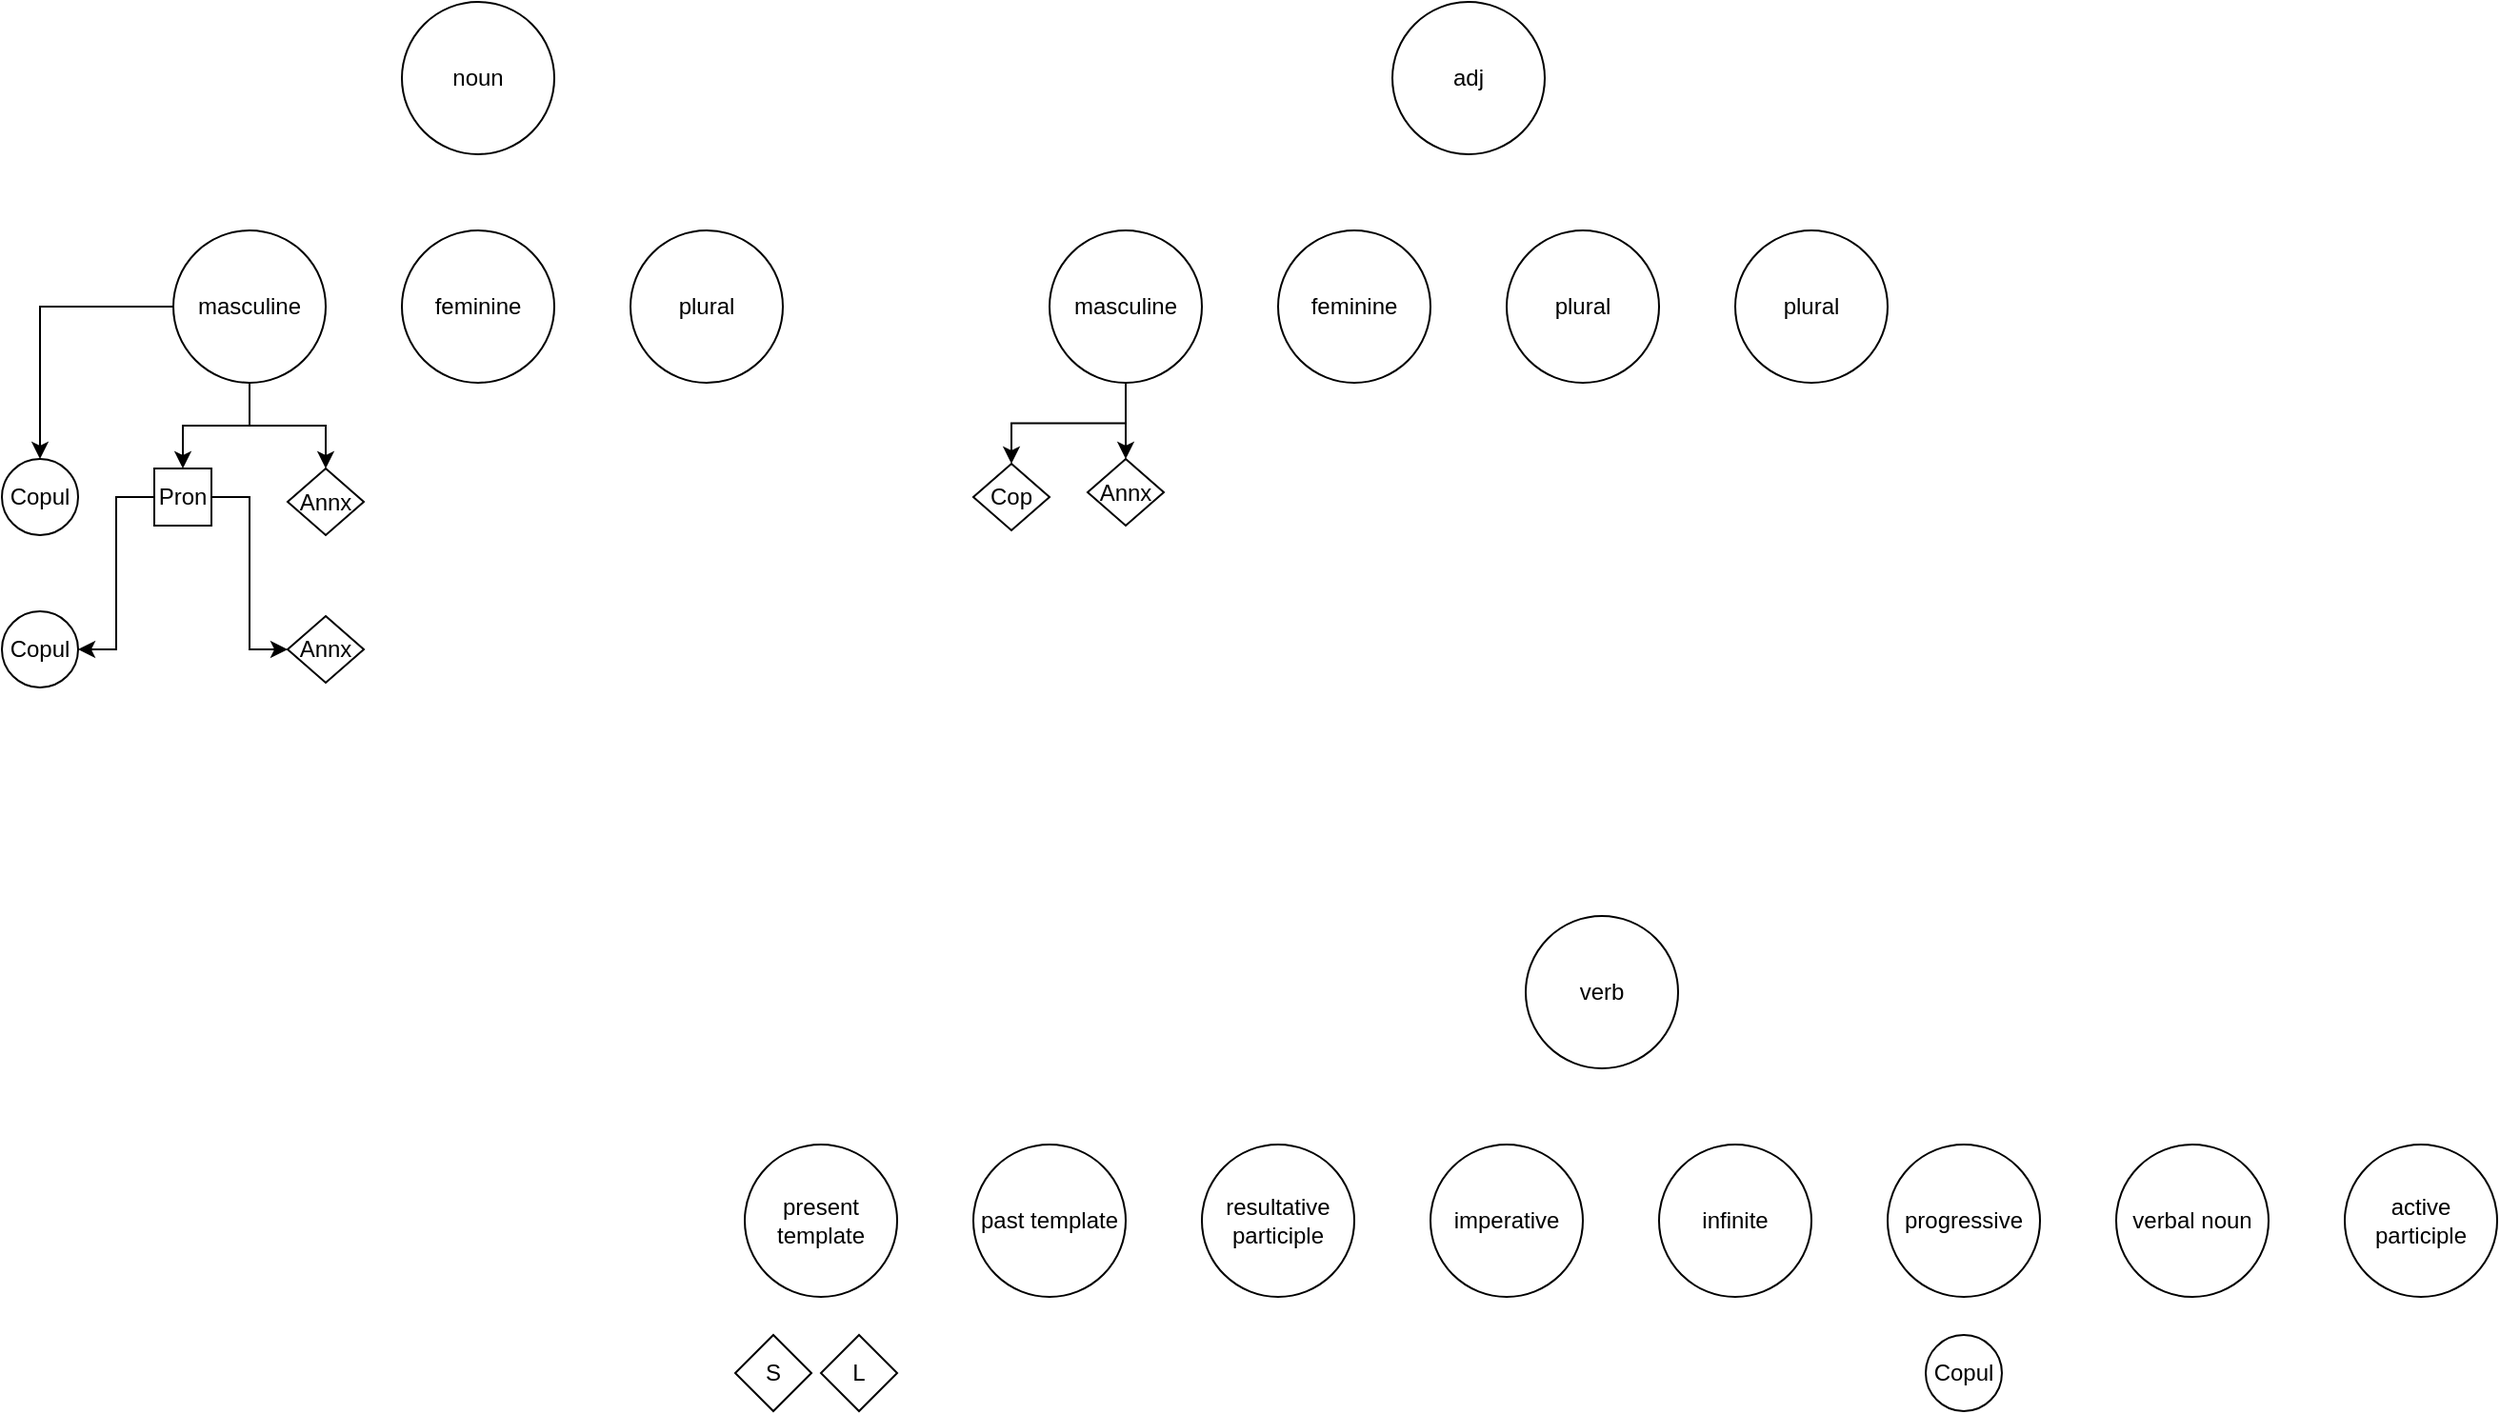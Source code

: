 <mxfile version="20.4.0" type="device"><diagram id="LEkkZYqjJEII-hEBwD57" name="Page-1"><mxGraphModel dx="1216" dy="634" grid="1" gridSize="10" guides="1" tooltips="1" connect="1" arrows="1" fold="1" page="1" pageScale="1" pageWidth="850" pageHeight="1100" math="0" shadow="0"><root><mxCell id="0"/><mxCell id="1" parent="0"/><mxCell id="-ariA-NRvoNeqUhOlsxo-1" value="noun" style="ellipse;whiteSpace=wrap;html=1;aspect=fixed;" parent="1" vertex="1"><mxGeometry x="250" y="40" width="80" height="80" as="geometry"/></mxCell><mxCell id="-ariA-NRvoNeqUhOlsxo-58" style="edgeStyle=orthogonalEdgeStyle;rounded=0;orthogonalLoop=1;jettySize=auto;html=1;entryX=0.5;entryY=0;entryDx=0;entryDy=0;" parent="1" source="-ariA-NRvoNeqUhOlsxo-2" target="-ariA-NRvoNeqUhOlsxo-28" edge="1"><mxGeometry relative="1" as="geometry"/></mxCell><mxCell id="-ariA-NRvoNeqUhOlsxo-59" style="edgeStyle=orthogonalEdgeStyle;rounded=0;orthogonalLoop=1;jettySize=auto;html=1;entryX=0.5;entryY=0;entryDx=0;entryDy=0;" parent="1" source="-ariA-NRvoNeqUhOlsxo-2" target="-ariA-NRvoNeqUhOlsxo-57" edge="1"><mxGeometry relative="1" as="geometry"/></mxCell><mxCell id="-ariA-NRvoNeqUhOlsxo-83" style="edgeStyle=orthogonalEdgeStyle;rounded=0;orthogonalLoop=1;jettySize=auto;html=1;entryX=0.5;entryY=0;entryDx=0;entryDy=0;" parent="1" source="-ariA-NRvoNeqUhOlsxo-2" target="-ariA-NRvoNeqUhOlsxo-74" edge="1"><mxGeometry relative="1" as="geometry"/></mxCell><mxCell id="-ariA-NRvoNeqUhOlsxo-2" value="masculine" style="ellipse;whiteSpace=wrap;html=1;aspect=fixed;" parent="1" vertex="1"><mxGeometry x="130" y="160" width="80" height="80" as="geometry"/></mxCell><mxCell id="-ariA-NRvoNeqUhOlsxo-3" value="plural" style="ellipse;whiteSpace=wrap;html=1;aspect=fixed;" parent="1" vertex="1"><mxGeometry x="370" y="160" width="80" height="80" as="geometry"/></mxCell><mxCell id="-ariA-NRvoNeqUhOlsxo-4" value="feminine" style="ellipse;whiteSpace=wrap;html=1;aspect=fixed;" parent="1" vertex="1"><mxGeometry x="250" y="160" width="80" height="80" as="geometry"/></mxCell><mxCell id="-ariA-NRvoNeqUhOlsxo-28" value="Annx" style="rhombus;whiteSpace=wrap;html=1;" parent="1" vertex="1"><mxGeometry x="190" y="285" width="40" height="35" as="geometry"/></mxCell><mxCell id="-ariA-NRvoNeqUhOlsxo-90" style="edgeStyle=orthogonalEdgeStyle;rounded=0;orthogonalLoop=1;jettySize=auto;html=1;entryX=1;entryY=0.5;entryDx=0;entryDy=0;" parent="1" source="-ariA-NRvoNeqUhOlsxo-57" target="-ariA-NRvoNeqUhOlsxo-68" edge="1"><mxGeometry relative="1" as="geometry"/></mxCell><mxCell id="-ariA-NRvoNeqUhOlsxo-94" style="edgeStyle=orthogonalEdgeStyle;rounded=0;orthogonalLoop=1;jettySize=auto;html=1;entryX=0;entryY=0.5;entryDx=0;entryDy=0;" parent="1" source="-ariA-NRvoNeqUhOlsxo-57" target="-ariA-NRvoNeqUhOlsxo-93" edge="1"><mxGeometry relative="1" as="geometry"/></mxCell><mxCell id="-ariA-NRvoNeqUhOlsxo-57" value="Pron" style="rounded=0;whiteSpace=wrap;html=1;" parent="1" vertex="1"><mxGeometry x="120" y="285" width="30" height="30" as="geometry"/></mxCell><mxCell id="-ariA-NRvoNeqUhOlsxo-68" value="Copul" style="ellipse;whiteSpace=wrap;html=1;aspect=fixed;" parent="1" vertex="1"><mxGeometry x="40" y="360" width="40" height="40" as="geometry"/></mxCell><mxCell id="-ariA-NRvoNeqUhOlsxo-74" value="Copul" style="ellipse;whiteSpace=wrap;html=1;aspect=fixed;" parent="1" vertex="1"><mxGeometry x="40" y="280" width="40" height="40" as="geometry"/></mxCell><mxCell id="-ariA-NRvoNeqUhOlsxo-93" value="Annx" style="rhombus;whiteSpace=wrap;html=1;" parent="1" vertex="1"><mxGeometry x="190" y="362.5" width="40" height="35" as="geometry"/></mxCell><mxCell id="87M6uZvbkQWianDEkGBG-1" value="adj" style="ellipse;whiteSpace=wrap;html=1;aspect=fixed;" parent="1" vertex="1"><mxGeometry x="770" y="40" width="80" height="80" as="geometry"/></mxCell><mxCell id="87M6uZvbkQWianDEkGBG-10" style="edgeStyle=orthogonalEdgeStyle;rounded=0;orthogonalLoop=1;jettySize=auto;html=1;entryX=0.5;entryY=0;entryDx=0;entryDy=0;" parent="1" source="87M6uZvbkQWianDEkGBG-5" target="87M6uZvbkQWianDEkGBG-9" edge="1"><mxGeometry relative="1" as="geometry"/></mxCell><mxCell id="LT7ECXlyLnhHJ-ZPUgV4-2" style="edgeStyle=orthogonalEdgeStyle;rounded=0;orthogonalLoop=1;jettySize=auto;html=1;entryX=0.5;entryY=0;entryDx=0;entryDy=0;" edge="1" parent="1" source="87M6uZvbkQWianDEkGBG-5" target="LT7ECXlyLnhHJ-ZPUgV4-1"><mxGeometry relative="1" as="geometry"/></mxCell><mxCell id="87M6uZvbkQWianDEkGBG-5" value="masculine" style="ellipse;whiteSpace=wrap;html=1;aspect=fixed;" parent="1" vertex="1"><mxGeometry x="590" y="160" width="80" height="80" as="geometry"/></mxCell><mxCell id="87M6uZvbkQWianDEkGBG-6" value="plural" style="ellipse;whiteSpace=wrap;html=1;aspect=fixed;" parent="1" vertex="1"><mxGeometry x="830" y="160" width="80" height="80" as="geometry"/></mxCell><mxCell id="87M6uZvbkQWianDEkGBG-7" value="feminine" style="ellipse;whiteSpace=wrap;html=1;aspect=fixed;" parent="1" vertex="1"><mxGeometry x="710" y="160" width="80" height="80" as="geometry"/></mxCell><mxCell id="87M6uZvbkQWianDEkGBG-8" value="plural" style="ellipse;whiteSpace=wrap;html=1;aspect=fixed;" parent="1" vertex="1"><mxGeometry x="950" y="160" width="80" height="80" as="geometry"/></mxCell><mxCell id="87M6uZvbkQWianDEkGBG-9" value="Annx" style="rhombus;whiteSpace=wrap;html=1;" parent="1" vertex="1"><mxGeometry x="610" y="280" width="40" height="35" as="geometry"/></mxCell><mxCell id="87M6uZvbkQWianDEkGBG-11" value="verb" style="ellipse;whiteSpace=wrap;html=1;aspect=fixed;" parent="1" vertex="1"><mxGeometry x="840" y="520" width="80" height="80" as="geometry"/></mxCell><mxCell id="87M6uZvbkQWianDEkGBG-13" value="present template" style="ellipse;whiteSpace=wrap;html=1;aspect=fixed;" parent="1" vertex="1"><mxGeometry x="430" y="640" width="80" height="80" as="geometry"/></mxCell><mxCell id="87M6uZvbkQWianDEkGBG-14" value="past template" style="ellipse;whiteSpace=wrap;html=1;aspect=fixed;" parent="1" vertex="1"><mxGeometry x="550" y="640" width="80" height="80" as="geometry"/></mxCell><mxCell id="87M6uZvbkQWianDEkGBG-15" value="resultative participle" style="ellipse;whiteSpace=wrap;html=1;aspect=fixed;" parent="1" vertex="1"><mxGeometry x="670" y="640" width="80" height="80" as="geometry"/></mxCell><mxCell id="87M6uZvbkQWianDEkGBG-16" value="imperative" style="ellipse;whiteSpace=wrap;html=1;aspect=fixed;" parent="1" vertex="1"><mxGeometry x="790" y="640" width="80" height="80" as="geometry"/></mxCell><mxCell id="87M6uZvbkQWianDEkGBG-17" value="infinite" style="ellipse;whiteSpace=wrap;html=1;aspect=fixed;" parent="1" vertex="1"><mxGeometry x="910" y="640" width="80" height="80" as="geometry"/></mxCell><mxCell id="87M6uZvbkQWianDEkGBG-18" value="progressive" style="ellipse;whiteSpace=wrap;html=1;aspect=fixed;" parent="1" vertex="1"><mxGeometry x="1030" y="640" width="80" height="80" as="geometry"/></mxCell><mxCell id="87M6uZvbkQWianDEkGBG-19" value="verbal noun" style="ellipse;whiteSpace=wrap;html=1;aspect=fixed;" parent="1" vertex="1"><mxGeometry x="1150" y="640" width="80" height="80" as="geometry"/></mxCell><mxCell id="87M6uZvbkQWianDEkGBG-20" value="active participle" style="ellipse;whiteSpace=wrap;html=1;aspect=fixed;" parent="1" vertex="1"><mxGeometry x="1270" y="640" width="80" height="80" as="geometry"/></mxCell><mxCell id="87M6uZvbkQWianDEkGBG-21" value="S" style="rhombus;whiteSpace=wrap;html=1;" parent="1" vertex="1"><mxGeometry x="425" y="740" width="40" height="40" as="geometry"/></mxCell><mxCell id="87M6uZvbkQWianDEkGBG-22" value="L" style="rhombus;whiteSpace=wrap;html=1;" parent="1" vertex="1"><mxGeometry x="470" y="740" width="40" height="40" as="geometry"/></mxCell><mxCell id="87M6uZvbkQWianDEkGBG-24" value="Copul" style="ellipse;whiteSpace=wrap;html=1;aspect=fixed;" parent="1" vertex="1"><mxGeometry x="1050" y="740" width="40" height="40" as="geometry"/></mxCell><mxCell id="LT7ECXlyLnhHJ-ZPUgV4-1" value="Cop" style="rhombus;whiteSpace=wrap;html=1;" vertex="1" parent="1"><mxGeometry x="550" y="282.5" width="40" height="35" as="geometry"/></mxCell></root></mxGraphModel></diagram></mxfile>
